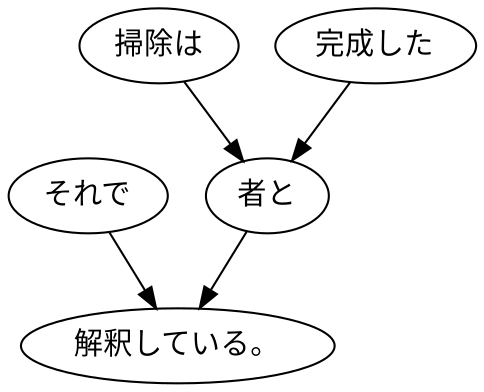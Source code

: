 digraph graph6408 {
	node0 [label="それで"];
	node1 [label="掃除は"];
	node2 [label="完成した"];
	node3 [label="者と"];
	node4 [label="解釈している。"];
	node0 -> node4;
	node1 -> node3;
	node2 -> node3;
	node3 -> node4;
}
